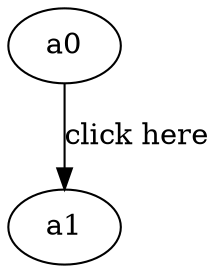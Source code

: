 /* Generate in command line:
//png previews better, but svg works better as an end-product online
dot -Tsvg graph-url-test.gv -o graph-url-test.svg */


digraph G {

	a0->a1 [href="/category/question/", label="click here"];

}
